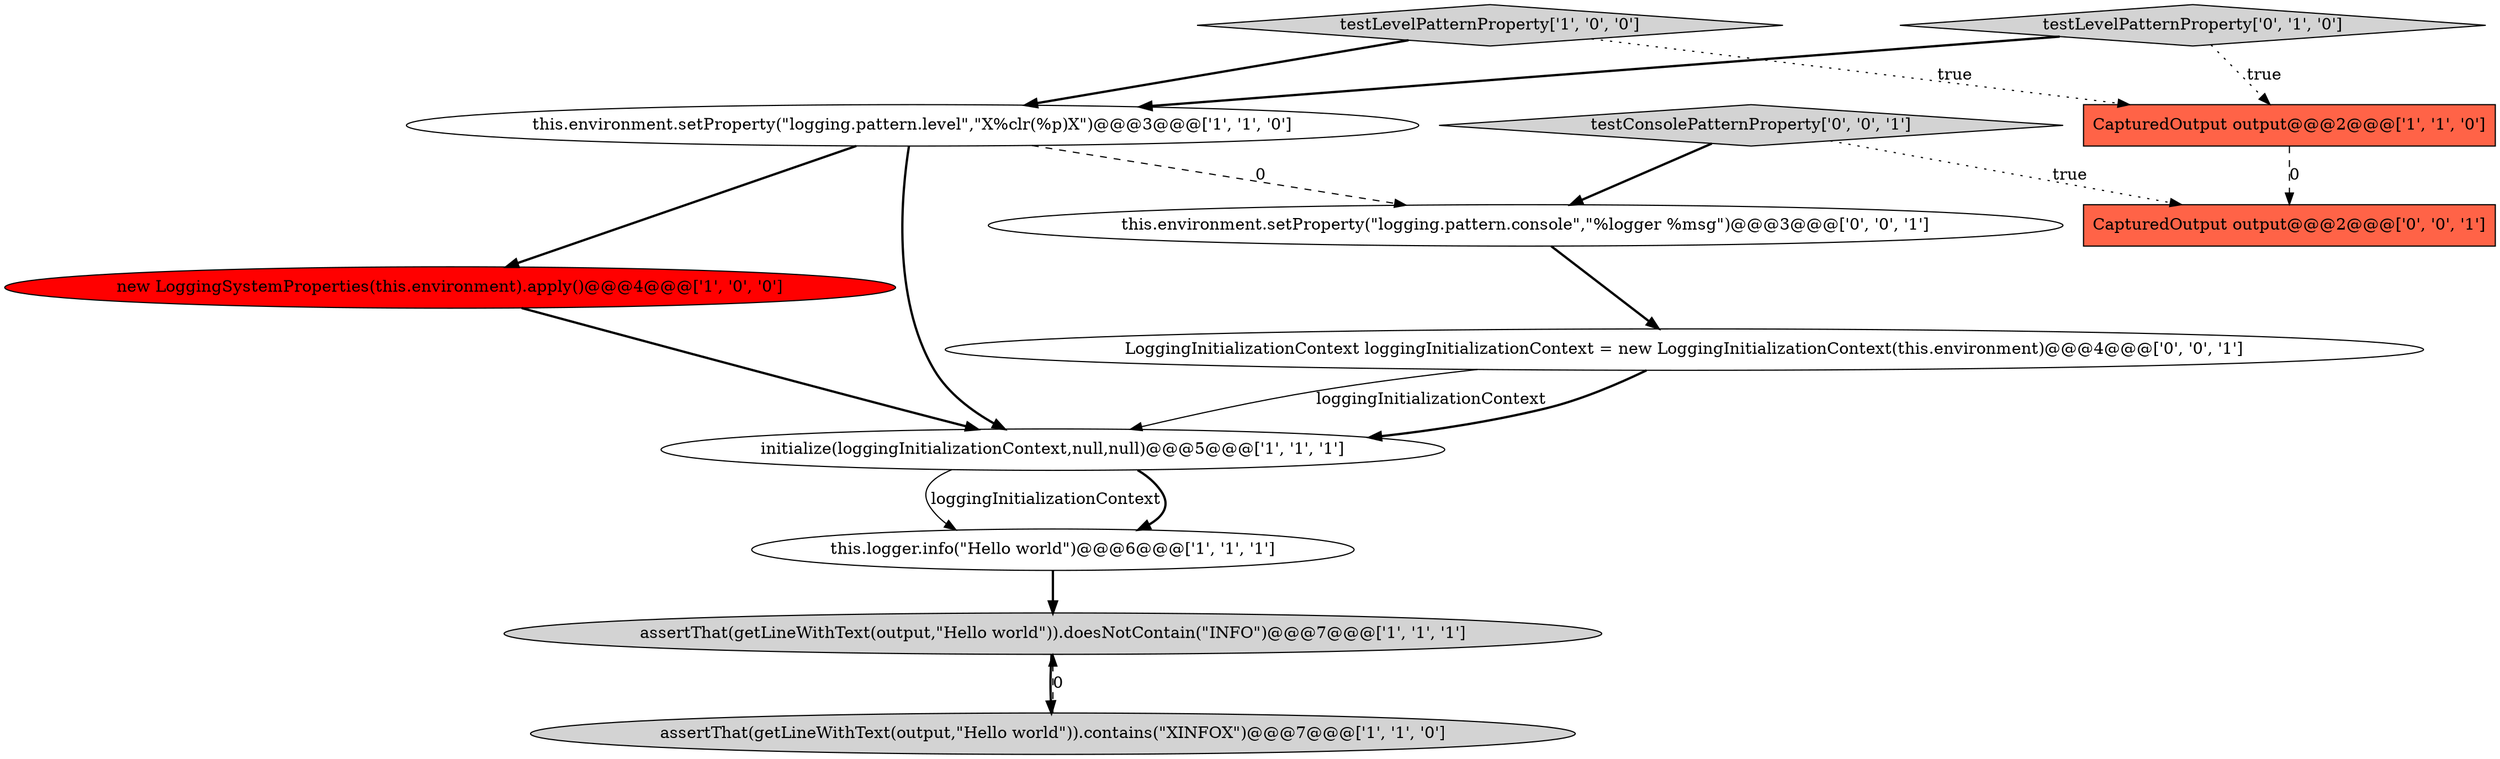 digraph {
12 [style = filled, label = "testConsolePatternProperty['0', '0', '1']", fillcolor = lightgray, shape = diamond image = "AAA0AAABBB3BBB"];
3 [style = filled, label = "CapturedOutput output@@@2@@@['1', '1', '0']", fillcolor = tomato, shape = box image = "AAA0AAABBB1BBB"];
11 [style = filled, label = "this.environment.setProperty(\"logging.pattern.console\",\"%logger %msg\")@@@3@@@['0', '0', '1']", fillcolor = white, shape = ellipse image = "AAA0AAABBB3BBB"];
7 [style = filled, label = "assertThat(getLineWithText(output,\"Hello world\")).doesNotContain(\"INFO\")@@@7@@@['1', '1', '1']", fillcolor = lightgray, shape = ellipse image = "AAA0AAABBB1BBB"];
9 [style = filled, label = "CapturedOutput output@@@2@@@['0', '0', '1']", fillcolor = tomato, shape = box image = "AAA0AAABBB3BBB"];
2 [style = filled, label = "testLevelPatternProperty['1', '0', '0']", fillcolor = lightgray, shape = diamond image = "AAA0AAABBB1BBB"];
5 [style = filled, label = "new LoggingSystemProperties(this.environment).apply()@@@4@@@['1', '0', '0']", fillcolor = red, shape = ellipse image = "AAA1AAABBB1BBB"];
6 [style = filled, label = "this.logger.info(\"Hello world\")@@@6@@@['1', '1', '1']", fillcolor = white, shape = ellipse image = "AAA0AAABBB1BBB"];
8 [style = filled, label = "testLevelPatternProperty['0', '1', '0']", fillcolor = lightgray, shape = diamond image = "AAA0AAABBB2BBB"];
0 [style = filled, label = "initialize(loggingInitializationContext,null,null)@@@5@@@['1', '1', '1']", fillcolor = white, shape = ellipse image = "AAA0AAABBB1BBB"];
4 [style = filled, label = "this.environment.setProperty(\"logging.pattern.level\",\"X%clr(%p)X\")@@@3@@@['1', '1', '0']", fillcolor = white, shape = ellipse image = "AAA0AAABBB1BBB"];
1 [style = filled, label = "assertThat(getLineWithText(output,\"Hello world\")).contains(\"XINFOX\")@@@7@@@['1', '1', '0']", fillcolor = lightgray, shape = ellipse image = "AAA0AAABBB1BBB"];
10 [style = filled, label = "LoggingInitializationContext loggingInitializationContext = new LoggingInitializationContext(this.environment)@@@4@@@['0', '0', '1']", fillcolor = white, shape = ellipse image = "AAA0AAABBB3BBB"];
2->3 [style = dotted, label="true"];
0->6 [style = solid, label="loggingInitializationContext"];
7->1 [style = bold, label=""];
8->4 [style = bold, label=""];
4->11 [style = dashed, label="0"];
1->7 [style = dashed, label="0"];
6->7 [style = bold, label=""];
5->0 [style = bold, label=""];
3->9 [style = dashed, label="0"];
10->0 [style = solid, label="loggingInitializationContext"];
0->6 [style = bold, label=""];
4->5 [style = bold, label=""];
2->4 [style = bold, label=""];
11->10 [style = bold, label=""];
8->3 [style = dotted, label="true"];
10->0 [style = bold, label=""];
4->0 [style = bold, label=""];
12->9 [style = dotted, label="true"];
12->11 [style = bold, label=""];
}
